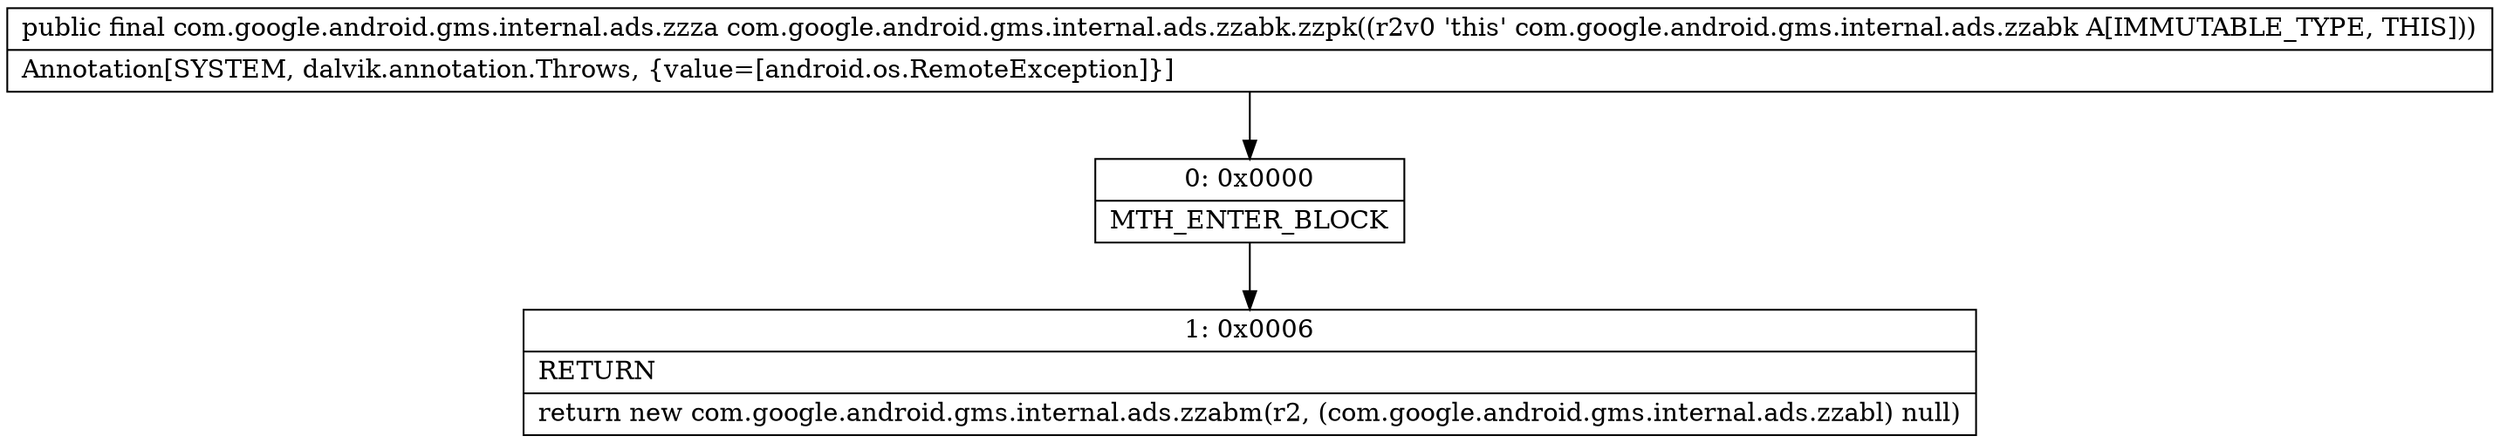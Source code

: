 digraph "CFG forcom.google.android.gms.internal.ads.zzabk.zzpk()Lcom\/google\/android\/gms\/internal\/ads\/zzza;" {
Node_0 [shape=record,label="{0\:\ 0x0000|MTH_ENTER_BLOCK\l}"];
Node_1 [shape=record,label="{1\:\ 0x0006|RETURN\l|return new com.google.android.gms.internal.ads.zzabm(r2, (com.google.android.gms.internal.ads.zzabl) null)\l}"];
MethodNode[shape=record,label="{public final com.google.android.gms.internal.ads.zzza com.google.android.gms.internal.ads.zzabk.zzpk((r2v0 'this' com.google.android.gms.internal.ads.zzabk A[IMMUTABLE_TYPE, THIS]))  | Annotation[SYSTEM, dalvik.annotation.Throws, \{value=[android.os.RemoteException]\}]\l}"];
MethodNode -> Node_0;
Node_0 -> Node_1;
}

